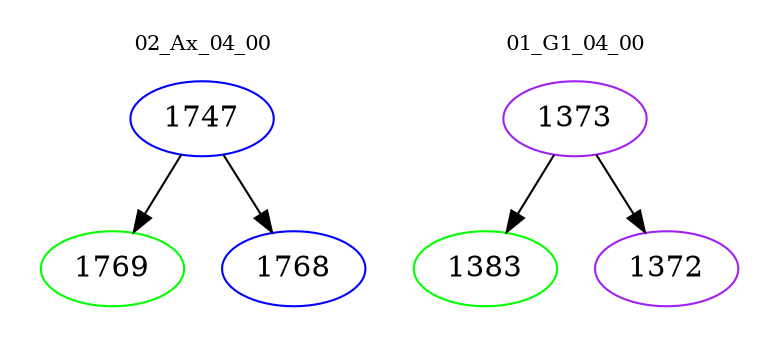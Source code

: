 digraph{
subgraph cluster_0 {
color = white
label = "02_Ax_04_00";
fontsize=10;
T0_1747 [label="1747", color="blue"]
T0_1747 -> T0_1769 [color="black"]
T0_1769 [label="1769", color="green"]
T0_1747 -> T0_1768 [color="black"]
T0_1768 [label="1768", color="blue"]
}
subgraph cluster_1 {
color = white
label = "01_G1_04_00";
fontsize=10;
T1_1373 [label="1373", color="purple"]
T1_1373 -> T1_1383 [color="black"]
T1_1383 [label="1383", color="green"]
T1_1373 -> T1_1372 [color="black"]
T1_1372 [label="1372", color="purple"]
}
}
